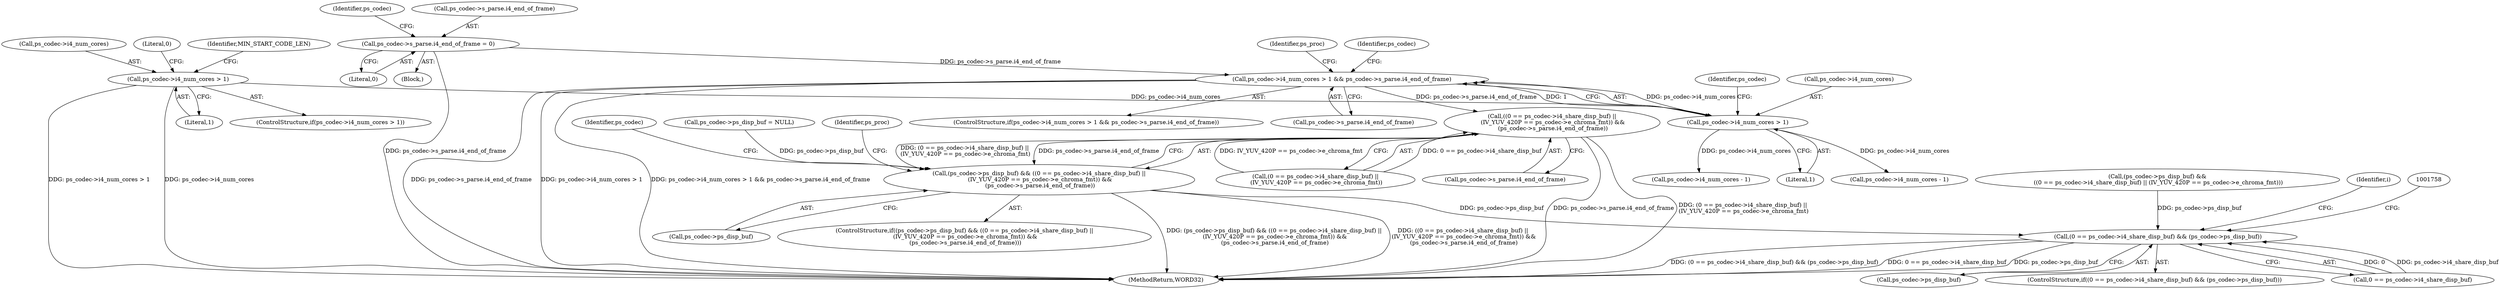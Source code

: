 digraph "0_Android_a33f6725d7e9f92330f995ce2dcf4faa33f6433f@pointer" {
"1001259" [label="(Call,ps_codec->i4_num_cores > 1 && ps_codec->s_parse.i4_end_of_frame)"];
"1001260" [label="(Call,ps_codec->i4_num_cores > 1)"];
"1000774" [label="(Call,ps_codec->i4_num_cores > 1)"];
"1000751" [label="(Call,ps_codec->s_parse.i4_end_of_frame = 0)"];
"1001568" [label="(Call,((0 == ps_codec->i4_share_disp_buf) ||\n (IV_YUV_420P == ps_codec->e_chroma_fmt)) &&\n (ps_codec->s_parse.i4_end_of_frame))"];
"1001564" [label="(Call,(ps_codec->ps_disp_buf) && ((0 == ps_codec->i4_share_disp_buf) ||\n (IV_YUV_420P == ps_codec->e_chroma_fmt)) &&\n (ps_codec->s_parse.i4_end_of_frame))"];
"1001747" [label="(Call,(0 == ps_codec->i4_share_disp_buf) && (ps_codec->ps_disp_buf))"];
"1001564" [label="(Call,(ps_codec->ps_disp_buf) && ((0 == ps_codec->i4_share_disp_buf) ||\n (IV_YUV_420P == ps_codec->e_chroma_fmt)) &&\n (ps_codec->s_parse.i4_end_of_frame))"];
"1001753" [label="(Call,ps_codec->ps_disp_buf)"];
"1001588" [label="(Identifier,ps_proc)"];
"1000760" [label="(Identifier,ps_codec)"];
"1000751" [label="(Call,ps_codec->s_parse.i4_end_of_frame = 0)"];
"1001258" [label="(ControlStructure,if(ps_codec->i4_num_cores > 1 && ps_codec->s_parse.i4_end_of_frame))"];
"1000774" [label="(Call,ps_codec->i4_num_cores > 1)"];
"1001267" [label="(Identifier,ps_codec)"];
"1001569" [label="(Call,(0 == ps_codec->i4_share_disp_buf) ||\n (IV_YUV_420P == ps_codec->e_chroma_fmt))"];
"1001568" [label="(Call,((0 == ps_codec->i4_share_disp_buf) ||\n (IV_YUV_420P == ps_codec->e_chroma_fmt)) &&\n (ps_codec->s_parse.i4_end_of_frame))"];
"1000144" [label="(Block,)"];
"1001565" [label="(Call,ps_codec->ps_disp_buf)"];
"1000773" [label="(ControlStructure,if(ps_codec->i4_num_cores > 1))"];
"1001264" [label="(Literal,1)"];
"1000752" [label="(Call,ps_codec->s_parse.i4_end_of_frame)"];
"1001285" [label="(Call,(ps_codec->ps_disp_buf) &&\n ((0 == ps_codec->i4_share_disp_buf) || (IV_YUV_420P == ps_codec->e_chroma_fmt)))"];
"1001747" [label="(Call,(0 == ps_codec->i4_share_disp_buf) && (ps_codec->ps_disp_buf))"];
"1001260" [label="(Call,ps_codec->i4_num_cores > 1)"];
"1001261" [label="(Call,ps_codec->i4_num_cores)"];
"1001746" [label="(ControlStructure,if((0 == ps_codec->i4_share_disp_buf) && (ps_codec->ps_disp_buf)))"];
"1001563" [label="(ControlStructure,if((ps_codec->ps_disp_buf) && ((0 == ps_codec->i4_share_disp_buf) ||\n (IV_YUV_420P == ps_codec->e_chroma_fmt)) &&\n (ps_codec->s_parse.i4_end_of_frame)))"];
"1000757" [label="(Literal,0)"];
"1001273" [label="(Identifier,ps_proc)"];
"1001906" [label="(MethodReturn,WORD32)"];
"1000781" [label="(Literal,0)"];
"1001683" [label="(Identifier,ps_codec)"];
"1001580" [label="(Call,ps_codec->s_parse.i4_end_of_frame)"];
"1001566" [label="(Identifier,ps_codec)"];
"1001748" [label="(Call,0 == ps_codec->i4_share_disp_buf)"];
"1001772" [label="(Call,ps_codec->i4_num_cores - 1)"];
"1001265" [label="(Call,ps_codec->s_parse.i4_end_of_frame)"];
"1000784" [label="(Identifier,MIN_START_CODE_LEN)"];
"1000778" [label="(Literal,1)"];
"1001768" [label="(Identifier,i)"];
"1001259" [label="(Call,ps_codec->i4_num_cores > 1 && ps_codec->s_parse.i4_end_of_frame)"];
"1000775" [label="(Call,ps_codec->i4_num_cores)"];
"1000768" [label="(Call,ps_codec->ps_disp_buf = NULL)"];
"1001279" [label="(Call,ps_codec->i4_num_cores - 1)"];
"1001259" -> "1001258"  [label="AST: "];
"1001259" -> "1001260"  [label="CFG: "];
"1001259" -> "1001265"  [label="CFG: "];
"1001260" -> "1001259"  [label="AST: "];
"1001265" -> "1001259"  [label="AST: "];
"1001273" -> "1001259"  [label="CFG: "];
"1001566" -> "1001259"  [label="CFG: "];
"1001259" -> "1001906"  [label="DDG: ps_codec->s_parse.i4_end_of_frame"];
"1001259" -> "1001906"  [label="DDG: ps_codec->i4_num_cores > 1"];
"1001259" -> "1001906"  [label="DDG: ps_codec->i4_num_cores > 1 && ps_codec->s_parse.i4_end_of_frame"];
"1001260" -> "1001259"  [label="DDG: ps_codec->i4_num_cores"];
"1001260" -> "1001259"  [label="DDG: 1"];
"1000751" -> "1001259"  [label="DDG: ps_codec->s_parse.i4_end_of_frame"];
"1001259" -> "1001568"  [label="DDG: ps_codec->s_parse.i4_end_of_frame"];
"1001260" -> "1001264"  [label="CFG: "];
"1001261" -> "1001260"  [label="AST: "];
"1001264" -> "1001260"  [label="AST: "];
"1001267" -> "1001260"  [label="CFG: "];
"1000774" -> "1001260"  [label="DDG: ps_codec->i4_num_cores"];
"1001260" -> "1001279"  [label="DDG: ps_codec->i4_num_cores"];
"1001260" -> "1001772"  [label="DDG: ps_codec->i4_num_cores"];
"1000774" -> "1000773"  [label="AST: "];
"1000774" -> "1000778"  [label="CFG: "];
"1000775" -> "1000774"  [label="AST: "];
"1000778" -> "1000774"  [label="AST: "];
"1000781" -> "1000774"  [label="CFG: "];
"1000784" -> "1000774"  [label="CFG: "];
"1000774" -> "1001906"  [label="DDG: ps_codec->i4_num_cores > 1"];
"1000774" -> "1001906"  [label="DDG: ps_codec->i4_num_cores"];
"1000751" -> "1000144"  [label="AST: "];
"1000751" -> "1000757"  [label="CFG: "];
"1000752" -> "1000751"  [label="AST: "];
"1000757" -> "1000751"  [label="AST: "];
"1000760" -> "1000751"  [label="CFG: "];
"1000751" -> "1001906"  [label="DDG: ps_codec->s_parse.i4_end_of_frame"];
"1001568" -> "1001564"  [label="AST: "];
"1001568" -> "1001569"  [label="CFG: "];
"1001568" -> "1001580"  [label="CFG: "];
"1001569" -> "1001568"  [label="AST: "];
"1001580" -> "1001568"  [label="AST: "];
"1001564" -> "1001568"  [label="CFG: "];
"1001568" -> "1001906"  [label="DDG: ps_codec->s_parse.i4_end_of_frame"];
"1001568" -> "1001906"  [label="DDG: (0 == ps_codec->i4_share_disp_buf) ||\n (IV_YUV_420P == ps_codec->e_chroma_fmt)"];
"1001568" -> "1001564"  [label="DDG: (0 == ps_codec->i4_share_disp_buf) ||\n (IV_YUV_420P == ps_codec->e_chroma_fmt)"];
"1001568" -> "1001564"  [label="DDG: ps_codec->s_parse.i4_end_of_frame"];
"1001569" -> "1001568"  [label="DDG: 0 == ps_codec->i4_share_disp_buf"];
"1001569" -> "1001568"  [label="DDG: IV_YUV_420P == ps_codec->e_chroma_fmt"];
"1001564" -> "1001563"  [label="AST: "];
"1001564" -> "1001565"  [label="CFG: "];
"1001565" -> "1001564"  [label="AST: "];
"1001588" -> "1001564"  [label="CFG: "];
"1001683" -> "1001564"  [label="CFG: "];
"1001564" -> "1001906"  [label="DDG: (ps_codec->ps_disp_buf) && ((0 == ps_codec->i4_share_disp_buf) ||\n (IV_YUV_420P == ps_codec->e_chroma_fmt)) &&\n (ps_codec->s_parse.i4_end_of_frame)"];
"1001564" -> "1001906"  [label="DDG: ((0 == ps_codec->i4_share_disp_buf) ||\n (IV_YUV_420P == ps_codec->e_chroma_fmt)) &&\n (ps_codec->s_parse.i4_end_of_frame)"];
"1000768" -> "1001564"  [label="DDG: ps_codec->ps_disp_buf"];
"1001564" -> "1001747"  [label="DDG: ps_codec->ps_disp_buf"];
"1001747" -> "1001746"  [label="AST: "];
"1001747" -> "1001748"  [label="CFG: "];
"1001747" -> "1001753"  [label="CFG: "];
"1001748" -> "1001747"  [label="AST: "];
"1001753" -> "1001747"  [label="AST: "];
"1001758" -> "1001747"  [label="CFG: "];
"1001768" -> "1001747"  [label="CFG: "];
"1001747" -> "1001906"  [label="DDG: (0 == ps_codec->i4_share_disp_buf) && (ps_codec->ps_disp_buf)"];
"1001747" -> "1001906"  [label="DDG: 0 == ps_codec->i4_share_disp_buf"];
"1001747" -> "1001906"  [label="DDG: ps_codec->ps_disp_buf"];
"1001748" -> "1001747"  [label="DDG: 0"];
"1001748" -> "1001747"  [label="DDG: ps_codec->i4_share_disp_buf"];
"1001285" -> "1001747"  [label="DDG: ps_codec->ps_disp_buf"];
}
